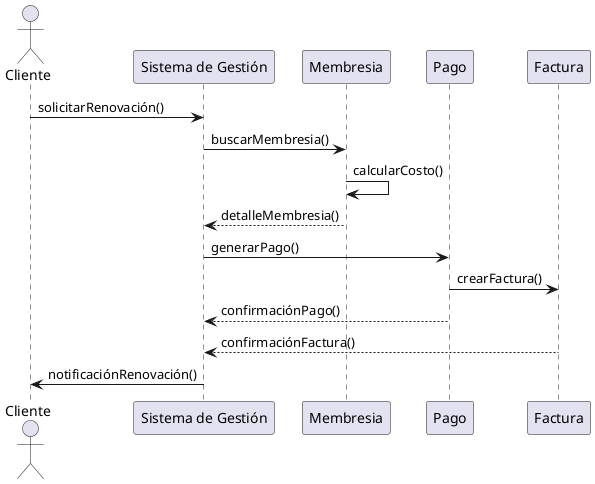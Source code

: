 @startuml
actor Cliente
participant "Sistema de Gestión" as Sistema
participant "Membresia"
participant "Pago"
participant "Factura"

Cliente -> Sistema : solicitarRenovación()
Sistema -> Membresia : buscarMembresia()
Membresia -> Membresia : calcularCosto()
Membresia --> Sistema : detalleMembresia()
Sistema -> Pago : generarPago()
Pago -> Factura : crearFactura()
Pago --> Sistema : confirmaciónPago()
Factura --> Sistema : confirmaciónFactura()
Sistema -> Cliente : notificaciónRenovación()
@enduml
